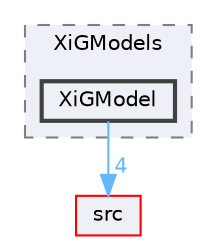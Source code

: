 digraph "applications/solvers/combustion/PDRFoam/XiModels/XiGModels/XiGModel"
{
 // LATEX_PDF_SIZE
  bgcolor="transparent";
  edge [fontname=Helvetica,fontsize=10,labelfontname=Helvetica,labelfontsize=10];
  node [fontname=Helvetica,fontsize=10,shape=box,height=0.2,width=0.4];
  compound=true
  subgraph clusterdir_8466298f5f92a7096630ba54e6501d61 {
    graph [ bgcolor="#edf0f7", pencolor="grey50", label="XiGModels", fontname=Helvetica,fontsize=10 style="filled,dashed", URL="dir_8466298f5f92a7096630ba54e6501d61.html",tooltip=""]
  dir_30a376875544d288d5b7e930364c2096 [label="XiGModel", fillcolor="#edf0f7", color="grey25", style="filled,bold", URL="dir_30a376875544d288d5b7e930364c2096.html",tooltip=""];
  }
  dir_68267d1309a1af8e8297ef4c3efbcdba [label="src", fillcolor="#edf0f7", color="red", style="filled", URL="dir_68267d1309a1af8e8297ef4c3efbcdba.html",tooltip=""];
  dir_30a376875544d288d5b7e930364c2096->dir_68267d1309a1af8e8297ef4c3efbcdba [headlabel="4", labeldistance=1.5 headhref="dir_004438_003729.html" href="dir_004438_003729.html" color="steelblue1" fontcolor="steelblue1"];
}
